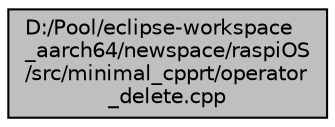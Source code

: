 digraph "D:/Pool/eclipse-workspace_aarch64/newspace/raspiOS/src/minimal_cpprt/operator_delete.cpp"
{
  edge [fontname="Helvetica",fontsize="10",labelfontname="Helvetica",labelfontsize="10"];
  node [fontname="Helvetica",fontsize="10",shape=record];
  Node3868 [label="D:/Pool/eclipse-workspace\l_aarch64/newspace/raspiOS\l/src/minimal_cpprt/operator\l_delete.cpp",height=0.2,width=0.4,color="black", fillcolor="grey75", style="filled", fontcolor="black"];
}
